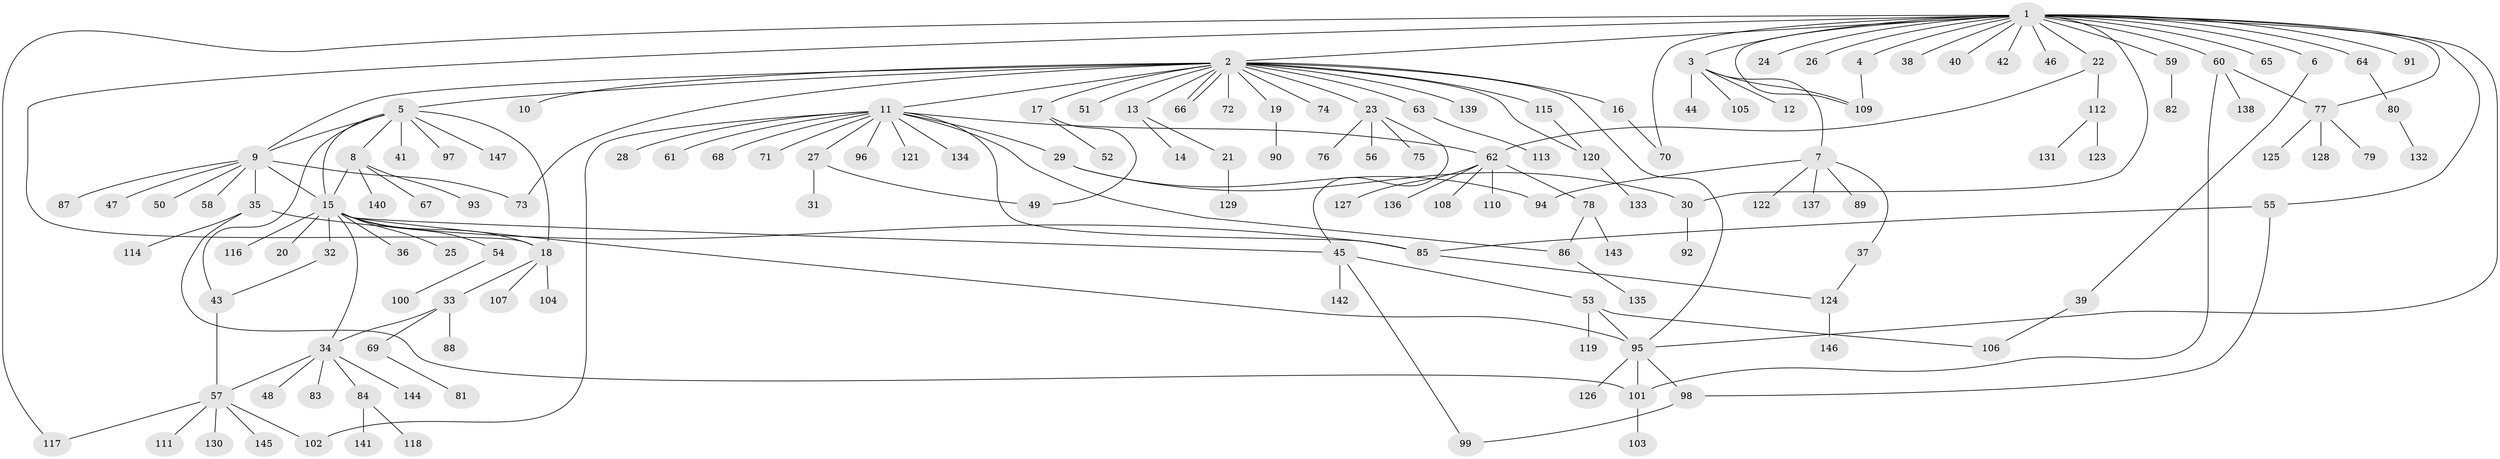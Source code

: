 // Generated by graph-tools (version 1.1) at 2025/49/03/09/25 03:49:54]
// undirected, 147 vertices, 180 edges
graph export_dot {
graph [start="1"]
  node [color=gray90,style=filled];
  1;
  2;
  3;
  4;
  5;
  6;
  7;
  8;
  9;
  10;
  11;
  12;
  13;
  14;
  15;
  16;
  17;
  18;
  19;
  20;
  21;
  22;
  23;
  24;
  25;
  26;
  27;
  28;
  29;
  30;
  31;
  32;
  33;
  34;
  35;
  36;
  37;
  38;
  39;
  40;
  41;
  42;
  43;
  44;
  45;
  46;
  47;
  48;
  49;
  50;
  51;
  52;
  53;
  54;
  55;
  56;
  57;
  58;
  59;
  60;
  61;
  62;
  63;
  64;
  65;
  66;
  67;
  68;
  69;
  70;
  71;
  72;
  73;
  74;
  75;
  76;
  77;
  78;
  79;
  80;
  81;
  82;
  83;
  84;
  85;
  86;
  87;
  88;
  89;
  90;
  91;
  92;
  93;
  94;
  95;
  96;
  97;
  98;
  99;
  100;
  101;
  102;
  103;
  104;
  105;
  106;
  107;
  108;
  109;
  110;
  111;
  112;
  113;
  114;
  115;
  116;
  117;
  118;
  119;
  120;
  121;
  122;
  123;
  124;
  125;
  126;
  127;
  128;
  129;
  130;
  131;
  132;
  133;
  134;
  135;
  136;
  137;
  138;
  139;
  140;
  141;
  142;
  143;
  144;
  145;
  146;
  147;
  1 -- 2;
  1 -- 3;
  1 -- 4;
  1 -- 6;
  1 -- 18;
  1 -- 22;
  1 -- 24;
  1 -- 26;
  1 -- 30;
  1 -- 38;
  1 -- 40;
  1 -- 42;
  1 -- 46;
  1 -- 55;
  1 -- 59;
  1 -- 60;
  1 -- 64;
  1 -- 65;
  1 -- 70;
  1 -- 77;
  1 -- 91;
  1 -- 95;
  1 -- 109;
  1 -- 117;
  2 -- 5;
  2 -- 9;
  2 -- 10;
  2 -- 11;
  2 -- 13;
  2 -- 16;
  2 -- 17;
  2 -- 19;
  2 -- 23;
  2 -- 51;
  2 -- 63;
  2 -- 66;
  2 -- 66;
  2 -- 72;
  2 -- 73;
  2 -- 74;
  2 -- 95;
  2 -- 115;
  2 -- 120;
  2 -- 139;
  3 -- 7;
  3 -- 12;
  3 -- 44;
  3 -- 105;
  3 -- 109;
  4 -- 109;
  5 -- 8;
  5 -- 9;
  5 -- 15;
  5 -- 18;
  5 -- 41;
  5 -- 43;
  5 -- 97;
  5 -- 147;
  6 -- 39;
  7 -- 37;
  7 -- 89;
  7 -- 94;
  7 -- 122;
  7 -- 137;
  8 -- 15;
  8 -- 67;
  8 -- 93;
  8 -- 140;
  9 -- 15;
  9 -- 35;
  9 -- 47;
  9 -- 50;
  9 -- 58;
  9 -- 73;
  9 -- 87;
  11 -- 27;
  11 -- 28;
  11 -- 29;
  11 -- 61;
  11 -- 62;
  11 -- 68;
  11 -- 71;
  11 -- 85;
  11 -- 86;
  11 -- 96;
  11 -- 102;
  11 -- 121;
  11 -- 134;
  13 -- 14;
  13 -- 21;
  15 -- 18;
  15 -- 20;
  15 -- 25;
  15 -- 32;
  15 -- 34;
  15 -- 36;
  15 -- 45;
  15 -- 54;
  15 -- 95;
  15 -- 116;
  16 -- 70;
  17 -- 49;
  17 -- 52;
  18 -- 33;
  18 -- 104;
  18 -- 107;
  19 -- 90;
  21 -- 129;
  22 -- 62;
  22 -- 112;
  23 -- 45;
  23 -- 56;
  23 -- 75;
  23 -- 76;
  27 -- 31;
  27 -- 49;
  29 -- 30;
  29 -- 94;
  30 -- 92;
  32 -- 43;
  33 -- 34;
  33 -- 69;
  33 -- 88;
  34 -- 48;
  34 -- 57;
  34 -- 83;
  34 -- 84;
  34 -- 144;
  35 -- 85;
  35 -- 101;
  35 -- 114;
  37 -- 124;
  39 -- 106;
  43 -- 57;
  45 -- 53;
  45 -- 99;
  45 -- 142;
  53 -- 95;
  53 -- 106;
  53 -- 119;
  54 -- 100;
  55 -- 85;
  55 -- 98;
  57 -- 102;
  57 -- 111;
  57 -- 117;
  57 -- 130;
  57 -- 145;
  59 -- 82;
  60 -- 77;
  60 -- 101;
  60 -- 138;
  62 -- 78;
  62 -- 108;
  62 -- 110;
  62 -- 127;
  62 -- 136;
  63 -- 113;
  64 -- 80;
  69 -- 81;
  77 -- 79;
  77 -- 125;
  77 -- 128;
  78 -- 86;
  78 -- 143;
  80 -- 132;
  84 -- 118;
  84 -- 141;
  85 -- 124;
  86 -- 135;
  95 -- 98;
  95 -- 101;
  95 -- 126;
  98 -- 99;
  101 -- 103;
  112 -- 123;
  112 -- 131;
  115 -- 120;
  120 -- 133;
  124 -- 146;
}
